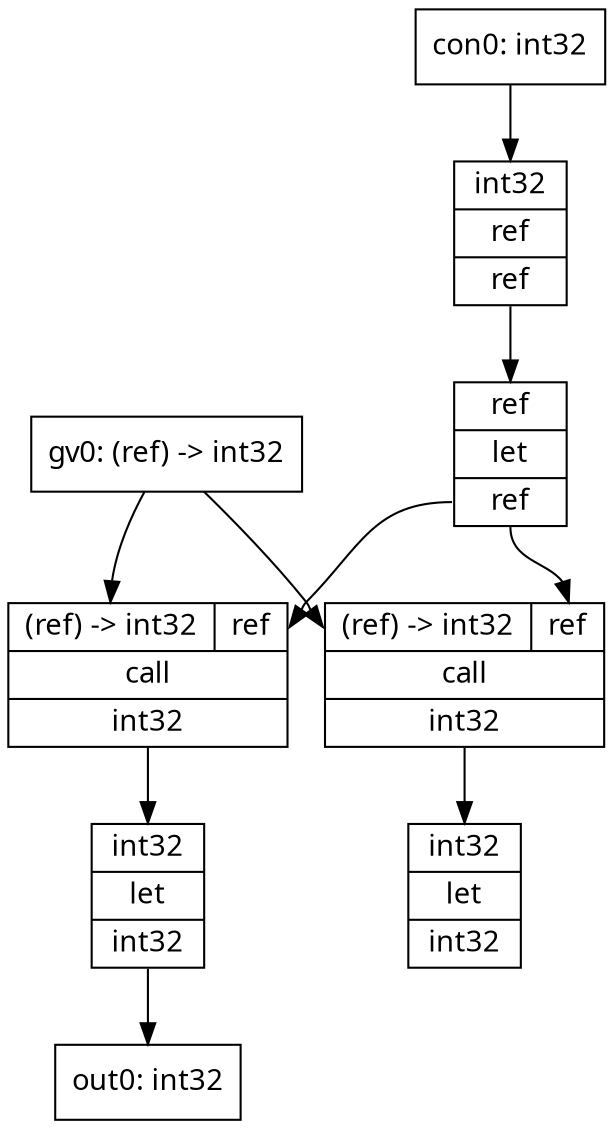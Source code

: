 digraph test7 {
	node [fontname="Linux Biolinum O" shape=record]
	gv0 [label="gv0: (ref) -\> int32"]
	con0 [label="con0: int32"]
	opr0 [label="{{<i0>int32}|ref\n|{<o0>ref}}"]
	con0 -> opr0:i0
	opr1 [label="{{<i0>ref}|let\n|{<o0>ref}}"]
	opr0:o0 -> opr1:i0
	opr2 [label="{{<i0>(ref) -\> int32|<i1>ref}|call\n|{<o0>int32}}"]
	gv0 -> opr2:i0
	opr1:o0 -> opr2:i1
	opr3 [label="{{<i0>int32}|let\n|{<o0>int32}}"]
	opr2:o0 -> opr3:i0
	out0 [label="out0: int32"]
	opr3:o0 -> out0
	opr4 [label="{{<i0>(ref) -\> int32|<i1>ref}|call\n|{<o0>int32}}"]
	gv0 -> opr4:i0
	opr1:o0 -> opr4:i1
	opr5 [label="{{<i0>int32}|let\n|{<o0>int32}}"]
	opr4:o0 -> opr5:i0
}
